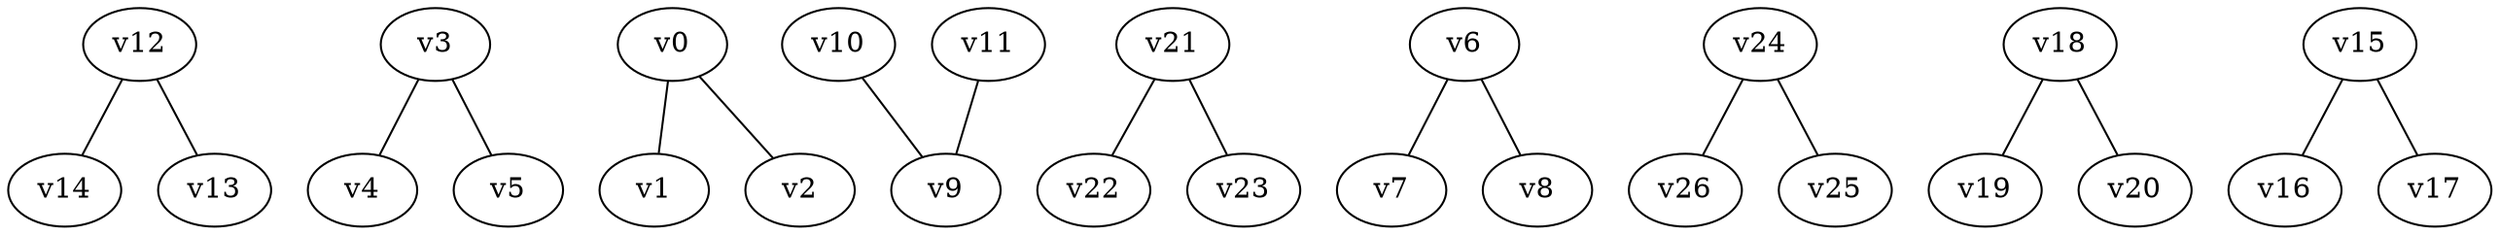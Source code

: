 graph InterferenceGraph {
    "v12" -- "v14";
    "v3" -- "v4";
    "v0" -- "v1";
    "v10" -- "v9";
    "v21" -- "v22";
    "v6" -- "v7";
    "v6" -- "v8";
    "v24" -- "v26";
    "v21" -- "v23";
    "v18" -- "v19";
    "v18" -- "v20";
    "v15" -- "v16";
    "v15" -- "v17";
    "v12" -- "v13";
    "v24" -- "v25";
    "v3" -- "v5";
    "v0" -- "v2";
    "v11" -- "v9";
}

